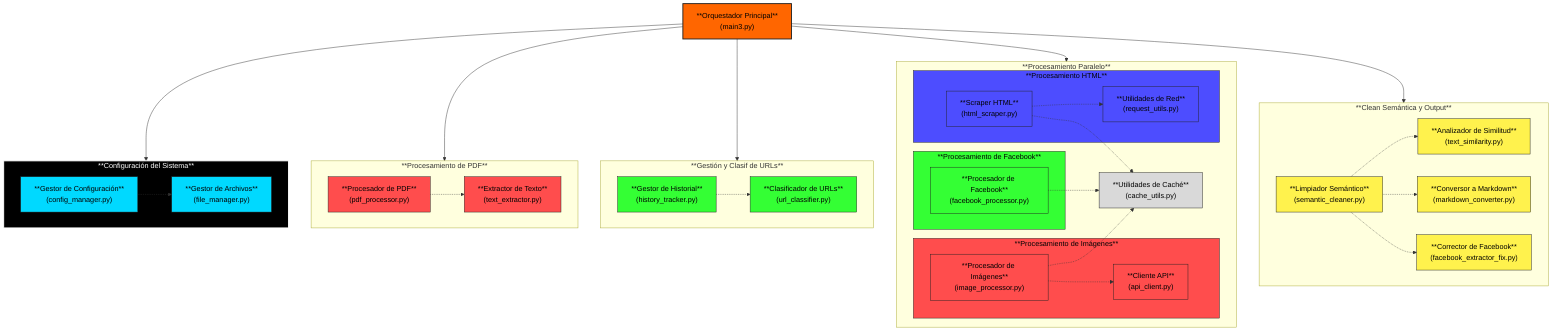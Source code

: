 flowchart TD
%% ───── estilos vivos ─────
classDef orquestador            fill:#ff6600,stroke:#222,stroke-width:2px,color:#000
classDef configuracion          fill:#00d9ff,stroke:#222,color:#000
classDef procesamiento_pdf      fill:#ff4d4d,stroke:#222,color:#000
classDef gestion_urls           fill:#34ff34,stroke:#222,color:#000
classDef procesamiento_html     fill:#4d4dff,stroke:#222,color:#000
classDef procesamiento_imagenes fill:#ff4d4d,stroke:#222,color:#000
classDef procesamiento_facebook fill:#34ff34,stroke:#222,color:#000
classDef limpieza_semantica     fill:#fff24d,stroke:#222,color:#000
classDef utilidades_comunes     fill:#d9d9d9,stroke:#222,color:#000

%% ───── nodo raíz ─────
Main["**Orquestador Principal**\n(main3.py)"]
class Main orquestador

%% 1) CONFIGURACIÓN
subgraph CONFIG["**Configuración del Sistema**"]
    ConfigManager["**Gestor de Configuración**\n(config_manager.py)"]
    FileManager["**Gestor de Archivos**\n(file_manager.py)"]
end
class CONFIG configuracion
class ConfigManager configuracion
class FileManager configuracion
style CONFIG fill:#000000,color:#ffffff,stroke:#ffffff,stroke-width:2px

%% 2) PDF
subgraph PDF["**Procesamiento de PDF**"]
    PdfProcessor["**Procesador de PDF**\n(pdf_processor.py)"]
    TextExtractor["**Extractor de Texto**\n(text_extractor.py)"]
end
class PDF procesamiento_pdf
class PdfProcessor procesamiento_pdf
class TextExtractor procesamiento_pdf

%% 3) URLs
subgraph URLS["**Gestión y Clasif de URLs**"]
    HistoryTracker["**Gestor de Historial**\n(history_tracker.py)"]
    UrlClassifier["**Clasificador de URLs**\n(url_classifier.py)"]
end
class URLS gestion_urls
class HistoryTracker gestion_urls
class UrlClassifier gestion_urls

%% 4) PARALELO
subgraph PARALLEL["**Procesamiento Paralelo**"]
    %% HTML
    subgraph HTML["**Procesamiento HTML**"]
        HtmlScraper["**Scraper HTML**\n(html_scraper.py)"]
        RequestUtils["**Utilidades de Red**\n(request_utils.py)"]
    end
    class HTML procesamiento_html
    class HtmlScraper procesamiento_html
    class RequestUtils procesamiento_html

    %% IMG
    subgraph IMAGES["**Procesamiento de Imágenes**"]
        ImageProcessor["**Procesador de Imágenes**\n(image_processor.py)"]
        ApiClient["**Cliente API**\n(api_client.py)"]
    end
    class IMAGES procesamiento_imagenes
    class ImageProcessor procesamiento_imagenes
    class ApiClient procesamiento_imagenes

    %% Facebook
    subgraph FB["**Procesamiento de Facebook**"]
        FacebookProcessor["**Procesador de Facebook**\n(facebook_processor.py)"]
    end
    class FB procesamiento_facebook
    class FacebookProcessor procesamiento_facebook

    %% Caché
    CacheUtils["**Utilidades de Caché**\n(cache_utils.py)"]
    class CacheUtils utilidades_comunes
end
class PARALLEL utilidades_comunes

%% 5) LIMPIEZA
subgraph SEMANTIC["**Clean Semántica y Output**"]
    SemanticCleaner["**Limpiador Semántico**\n(semantic_cleaner.py)"]
    TextSimilarity["**Analizador de Similitud**\n(text_similarity.py)"]
    MarkdownConverter["**Conversor a Markdown**\n(markdown_converter.py)"]
    FacebookFix["**Corrector de Facebook**\n(facebook_extractor_fix.py)"]
end
class SEMANTIC limpieza_semantica
class SemanticCleaner limpieza_semantica
class TextSimilarity limpieza_semantica
class MarkdownConverter limpieza_semantica
class FacebookFix limpieza_semantica

%% ───── flujo principal ─────
Main --> CONFIG
Main --> PDF
Main --> URLS
Main --> PARALLEL
Main --> SEMANTIC

%% ───── conexiones internas ─────
ConfigManager -.-> FileManager
PdfProcessor  -.-> TextExtractor
HistoryTracker -.-> UrlClassifier
HtmlScraper   -.-> RequestUtils
ImageProcessor -.-> ApiClient
HtmlScraper   -.-> CacheUtils
ImageProcessor -.-> CacheUtils
FacebookProcessor -.-> CacheUtils
SemanticCleaner -.-> TextSimilarity
SemanticCleaner -.-> MarkdownConverter
SemanticCleaner -.-> FacebookFix